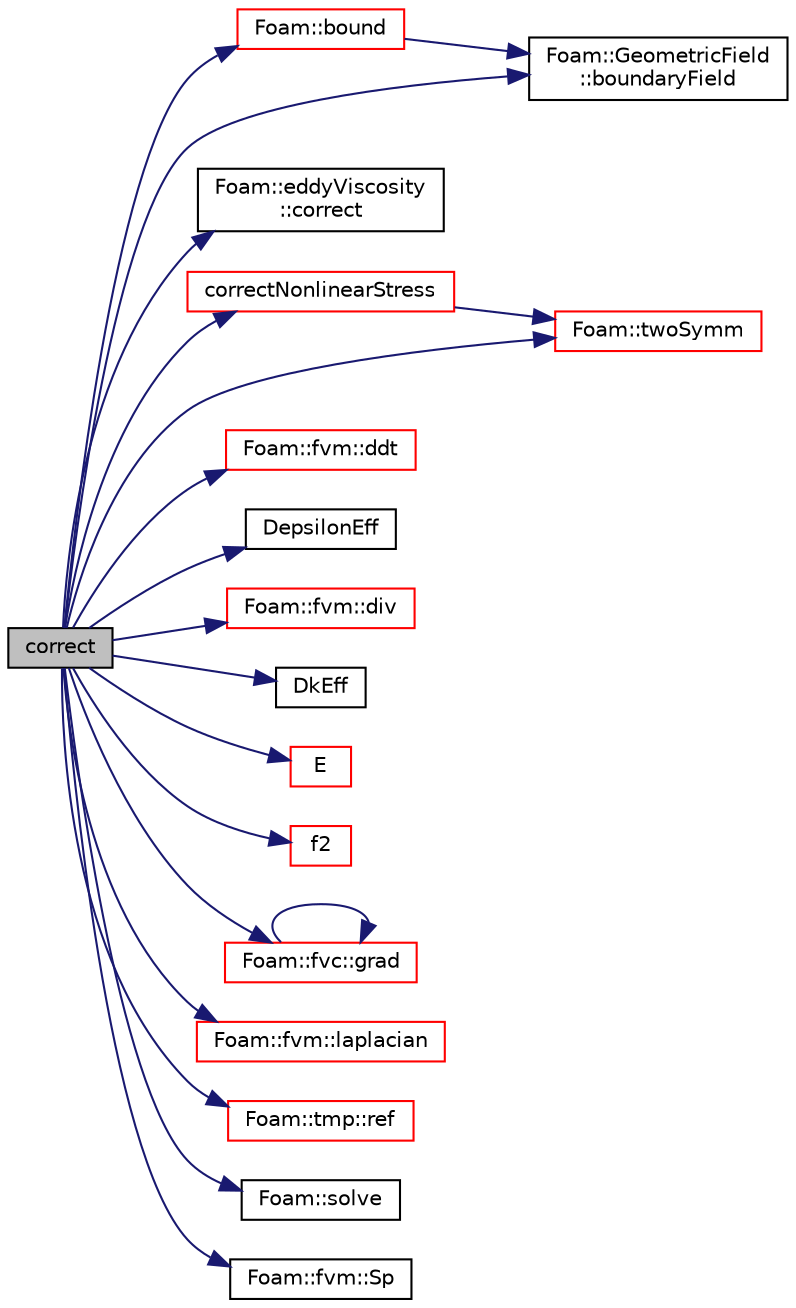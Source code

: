 digraph "correct"
{
  bgcolor="transparent";
  edge [fontname="Helvetica",fontsize="10",labelfontname="Helvetica",labelfontsize="10"];
  node [fontname="Helvetica",fontsize="10",shape=record];
  rankdir="LR";
  Node1 [label="correct",height=0.2,width=0.4,color="black", fillcolor="grey75", style="filled", fontcolor="black"];
  Node1 -> Node2 [color="midnightblue",fontsize="10",style="solid",fontname="Helvetica"];
  Node2 [label="Foam::bound",height=0.2,width=0.4,color="red",URL="$a10958.html#a334b2a2d0ce7997d360f7a018174a077",tooltip="Bound the given scalar field if it has gone unbounded. "];
  Node2 -> Node3 [color="midnightblue",fontsize="10",style="solid",fontname="Helvetica"];
  Node3 [label="Foam::GeometricField\l::boundaryField",height=0.2,width=0.4,color="black",URL="$a00934.html#a3c6c1a789b48ea0c5e8bff64f9c14f2d",tooltip="Return reference to GeometricBoundaryField. "];
  Node1 -> Node3 [color="midnightblue",fontsize="10",style="solid",fontname="Helvetica"];
  Node1 -> Node4 [color="midnightblue",fontsize="10",style="solid",fontname="Helvetica"];
  Node4 [label="Foam::eddyViscosity\l::correct",height=0.2,width=0.4,color="black",URL="$a00621.html#aa4d8a8ca44f2b13f84ba64733f6e0252",tooltip="Solve the turbulence equations and correct the turbulence viscosity. "];
  Node1 -> Node5 [color="midnightblue",fontsize="10",style="solid",fontname="Helvetica"];
  Node5 [label="correctNonlinearStress",height=0.2,width=0.4,color="red",URL="$a01330.html#aaeceed08f8e5aa404ea620bbed333cf2"];
  Node5 -> Node6 [color="midnightblue",fontsize="10",style="solid",fontname="Helvetica"];
  Node6 [label="Foam::twoSymm",height=0.2,width=0.4,color="red",URL="$a10958.html#a446550beb700669a32e76d9b87d5e043"];
  Node1 -> Node7 [color="midnightblue",fontsize="10",style="solid",fontname="Helvetica"];
  Node7 [label="Foam::fvm::ddt",height=0.2,width=0.4,color="red",URL="$a10993.html#a2d88eca98ab69b84af7ddb96e35f5a44"];
  Node1 -> Node8 [color="midnightblue",fontsize="10",style="solid",fontname="Helvetica"];
  Node8 [label="DepsilonEff",height=0.2,width=0.4,color="black",URL="$a01330.html#a079cdf9f2588b44fd5c527ee8ecfe640",tooltip="Return the effective diffusivity for epsilon. "];
  Node1 -> Node9 [color="midnightblue",fontsize="10",style="solid",fontname="Helvetica"];
  Node9 [label="Foam::fvm::div",height=0.2,width=0.4,color="red",URL="$a10993.html#a058dd4757c11ae656c8d576632b33d25"];
  Node1 -> Node10 [color="midnightblue",fontsize="10",style="solid",fontname="Helvetica"];
  Node10 [label="DkEff",height=0.2,width=0.4,color="black",URL="$a01330.html#a0421738e5e6436aff0032d30e2197338",tooltip="Return the effective diffusivity for k. "];
  Node1 -> Node11 [color="midnightblue",fontsize="10",style="solid",fontname="Helvetica"];
  Node11 [label="E",height=0.2,width=0.4,color="red",URL="$a01330.html#ae36fcf9ce33e72f375b4a9ca4220591c"];
  Node1 -> Node12 [color="midnightblue",fontsize="10",style="solid",fontname="Helvetica"];
  Node12 [label="f2",height=0.2,width=0.4,color="red",URL="$a01330.html#ab893244a9e9e2f9a604f5be7e54bef9b"];
  Node1 -> Node13 [color="midnightblue",fontsize="10",style="solid",fontname="Helvetica"];
  Node13 [label="Foam::fvc::grad",height=0.2,width=0.4,color="red",URL="$a10992.html#a7c00ec90ecc15ed3005255e42c52827a"];
  Node13 -> Node13 [color="midnightblue",fontsize="10",style="solid",fontname="Helvetica"];
  Node1 -> Node14 [color="midnightblue",fontsize="10",style="solid",fontname="Helvetica"];
  Node14 [label="Foam::fvm::laplacian",height=0.2,width=0.4,color="red",URL="$a10993.html#a05679b154654e47e9f1e2fbd2bc0bae0"];
  Node1 -> Node15 [color="midnightblue",fontsize="10",style="solid",fontname="Helvetica"];
  Node15 [label="Foam::tmp::ref",height=0.2,width=0.4,color="red",URL="$a02691.html#a355da090b61b5b48e7435dec5942b7e9",tooltip="Return non-const reference or generate a fatal error. "];
  Node1 -> Node16 [color="midnightblue",fontsize="10",style="solid",fontname="Helvetica"];
  Node16 [label="Foam::solve",height=0.2,width=0.4,color="black",URL="$a10958.html#a8d0243cca6dbaab978da0126875aa319",tooltip="Solve returning the solution statistics given convergence tolerance. "];
  Node1 -> Node17 [color="midnightblue",fontsize="10",style="solid",fontname="Helvetica"];
  Node17 [label="Foam::fvm::Sp",height=0.2,width=0.4,color="black",URL="$a10993.html#a67e0938495ebeac7ad57361957720554"];
  Node1 -> Node6 [color="midnightblue",fontsize="10",style="solid",fontname="Helvetica"];
}
